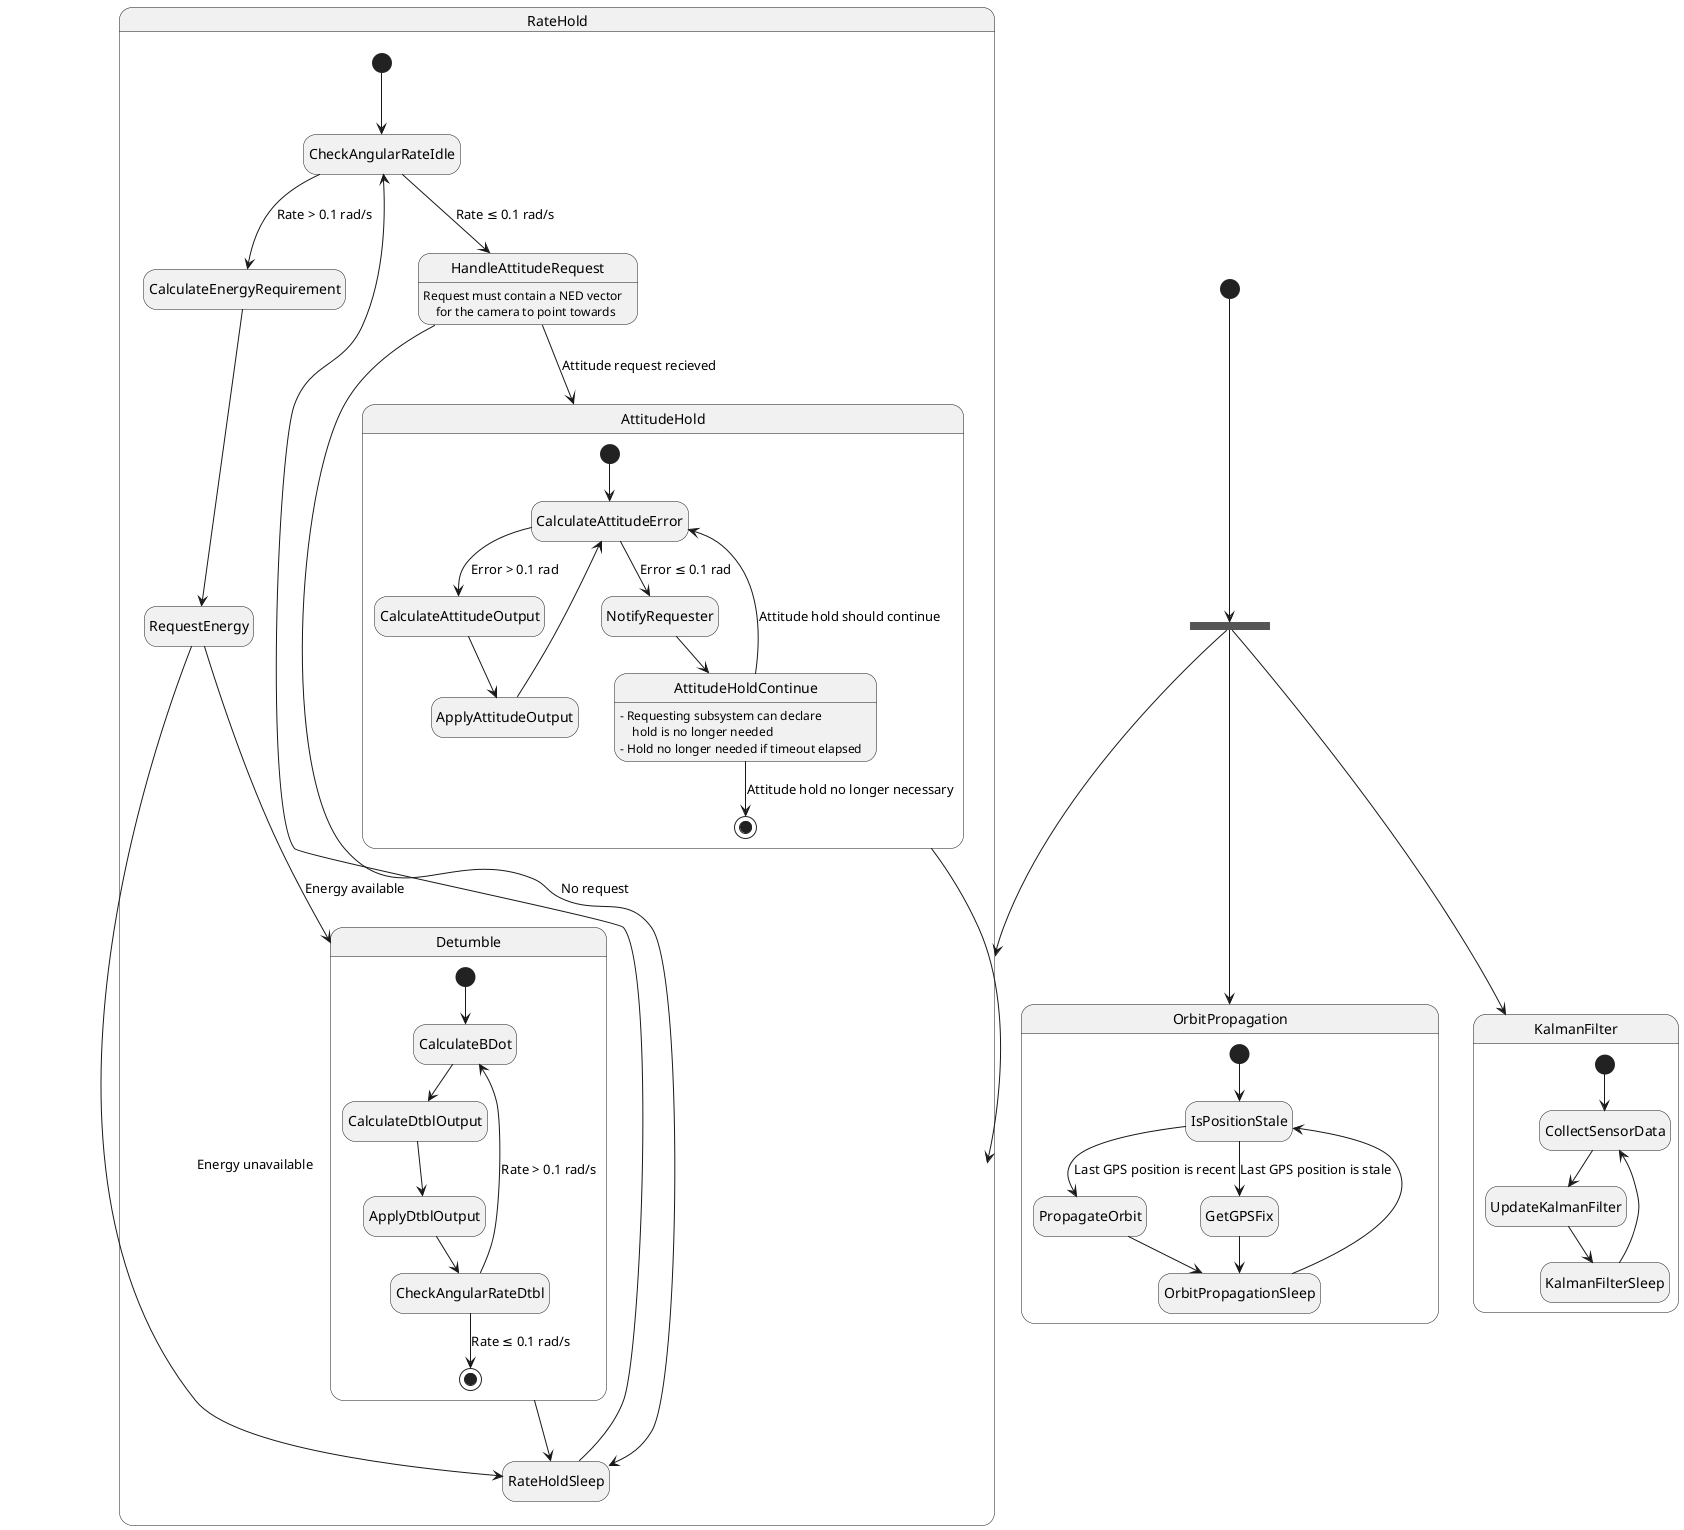 @startuml adcs_state_diagram
!$attitude_threshold = "0.1 rad"
!$rate_threshold = "0.1 rad/s"
!$sleep_time = "1 s"

hide empty description

state initial_fork <<fork>>

[*] --> initial_fork
initial_fork --> RateHold
initial_fork --> OrbitPropagation
initial_fork --> KalmanFilter

state OrbitPropagation {
    [*] --> IsPositionStale
    IsPositionStale --> PropagateOrbit : Last GPS position is recent
    IsPositionStale --> GetGPSFix : Last GPS position is stale
    PropagateOrbit --> OrbitPropagationSleep
    GetGPSFix --> OrbitPropagationSleep
    OrbitPropagationSleep --> IsPositionStale
}

state KalmanFilter {
    [*] --> CollectSensorData
    CollectSensorData --> UpdateKalmanFilter
    UpdateKalmanFilter --> KalmanFilterSleep
    KalmanFilterSleep --> CollectSensorData
}

state RateHold {
    [*] --> CheckAngularRateIdle
    CheckAngularRateIdle --> HandleAttitudeRequest : Rate ≤ $rate_threshold
    HandleAttitudeRequest --> RateHoldSleep : No request
    HandleAttitudeRequest --> AttitudeHold : Attitude request recieved
    RateHoldSleep --> CheckAngularRateIdle
    CheckAngularRateIdle --> CalculateEnergyRequirement : Rate > $rate_threshold
    CalculateEnergyRequirement --> RequestEnergy
    RequestEnergy --> Detumble : Energy available
    RequestEnergy --> RateHoldSleep : Energy unavailable

    state Detumble {
        [*] --> CalculateBDot
        CalculateBDot --> CalculateDtblOutput
        CalculateDtblOutput --> ApplyDtblOutput
        ApplyDtblOutput --> CheckAngularRateDtbl
        CheckAngularRateDtbl --> CalculateBDot : Rate > $rate_threshold
        CheckAngularRateDtbl --> [*] : Rate ≤ $rate_threshold
    }
    Detumble --> RateHoldSleep

    HandleAttitudeRequest : Request must contain a NED vector\n\
    for the camera to point towards
}

state AttitudeHold {
    [*] --> CalculateAttitudeError
    CalculateAttitudeError --> CalculateAttitudeOutput : Error > $attitude_threshold
    CalculateAttitudeError --> NotifyRequester : Error ≤ $attitude_threshold
    NotifyRequester --> AttitudeHoldContinue
    AttitudeHoldContinue --> CalculateAttitudeError : Attitude hold should continue
    AttitudeHoldContinue --> [*] : Attitude hold no longer necessary
    CalculateAttitudeOutput --> ApplyAttitudeOutput
    ApplyAttitudeOutput --> CalculateAttitudeError

    AttitudeHoldContinue : - Requesting subsystem can declare\n\
    hold is no longer needed

    AttitudeHoldContinue : - Hold no longer needed if timeout elapsed
}
AttitudeHold --> RateHold

@enduml